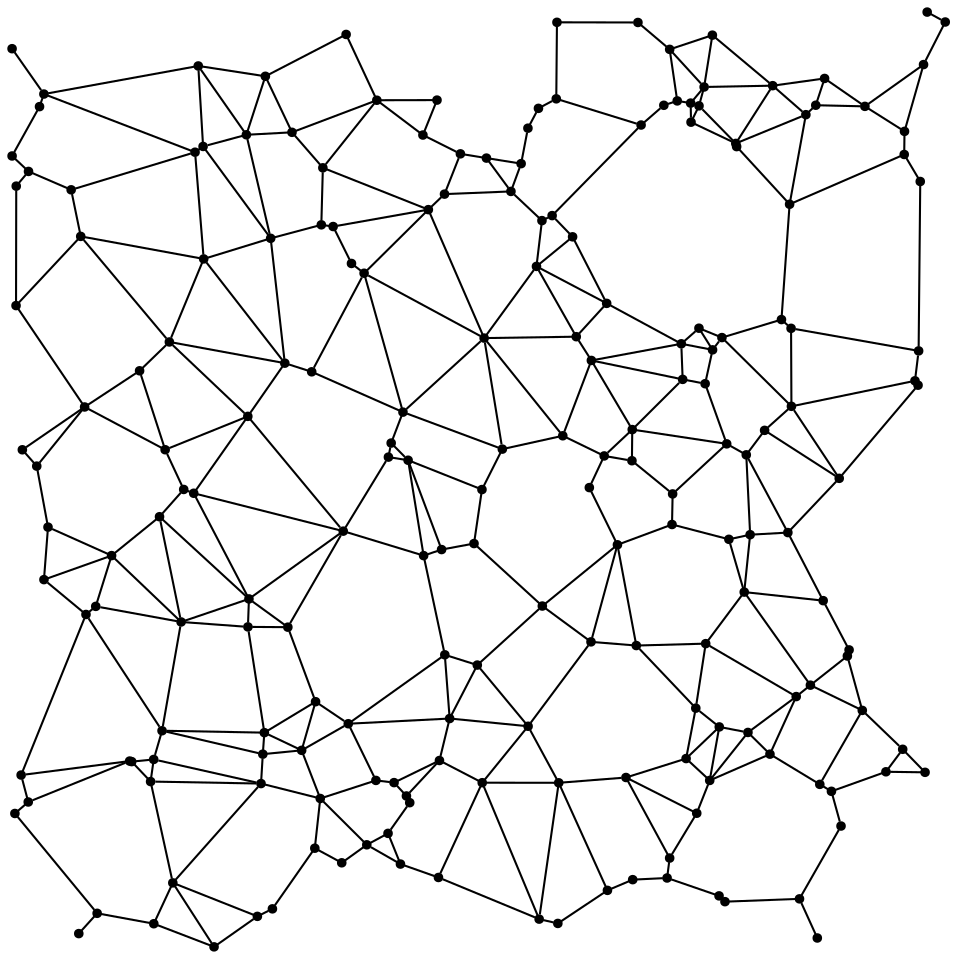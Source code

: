graph {
	graph [layout=nop, splines=line, bb="-0.39,0.25,450.16,451.58"];
	node [label="", shape=point, height=0.05, width=0.05];
	edge [len=1.00];
0--21; 0--70; 0--199; 1--12; 1--45; 1--63; 2--10; 2--50; 2--108; 2--161; 3--27; 3--31;
3--108; 3--175; 4--31; 4--66; 4--78; 4--85; 4--151; 5--41; 5--56; 5--93; 5--128; 5--196;
6--71; 6--190; 7--61; 7--150; 7--189; 8--117; 8--127; 8--153; 9--33; 9--52; 9--147; 10--36;
10--65; 10--161; 10--171; 11--19; 11--125; 11--138; 11--140; 12--41; 12--120; 12--128; 13--75; 13--127;
13--168; 14--56; 14--120; 14--128; 14--143; 15--111; 15--155; 15--183; 16--121; 16--180; 16--197; 17--102;
17--160; 17--182; 18--42; 18--154; 19--91; 19--125; 19--140; 19--149; 19--166; 19--197; 20--53; 20--76;
20--193; 21--125; 21--199; 22--37; 22--52; 22--83; 22--159; 23--70; 23--157; 23--162; 23--199; 24--39;
24--184; 25--74; 25--85; 25--119; 25--162; 26--42; 27--36; 27--146; 27--171; 28--100; 28--106; 28--188;
29--40; 29--67; 29--68; 30--60; 30--122; 30--175; 31--78; 31--108; 32--34; 32--47; 32--112; 32--126;
32--187; 33--68; 33--119; 33--147; 33--182; 34--112; 34--187; 35--98; 35--134; 35--141; 35--178; 36--161;
36--171; 37--72; 37--79; 37--126; 37--160; 38--158; 38--196; 38--197; 39--135; 39--193; 40--114; 41--63;
41--93; 41--164; 42--112; 43--120; 44--71; 44--107; 44--145; 45--62; 45--92; 46--63; 46--92; 46--104;
47--89; 47--126; 47--139; 48--98; 48--137; 48--144; 48--183; 49--129; 49--143; 50--65; 50--68; 50--124;
51--69; 51--151; 51--175; 52--83; 53--91; 53--173; 54--58; 54--110; 54--171; 55--86; 55--123; 55--156;
56--59; 56--128; 56--143; 57--81; 57--133; 57--163; 57--168; 58--73; 58--146; 58--195; 59--99; 59--129;
59--143; 60--195; 61--193; 62--192; 63--164; 64--85; 64--138; 64--157; 65--124; 66--86; 67--147; 68--119;
68--147; 69--122; 69--175; 69--194; 70--77; 70--81; 70--101; 70--133; 71--137; 72--97; 72--105; 72--163;
72--172; 73--130; 73--198; 74--105; 74--119; 74--162; 74--182; 75--84; 75--90; 75--117; 76--91; 76--180;
77--93; 77--101; 77--164; 77--176; 78--85; 78--119; 79--159; 79--191; 80--136; 80--185; 81--101; 81--118;
81--133; 81--168; 82--170; 82--180; 82--184; 83--103; 84--154; 84--169; 86--123; 86--140; 87--165; 87--174;
87--188; 88--95; 88--106; 88--113; 88--150; 88--189; 89--90; 89--126; 89--139; 90--97; 90--163; 90--168;
91--166; 91--173; 93--164; 93--167; 94--104; 94--164; 94--176; 95--142; 95--148; 95--189; 96--135; 96--150;
97--126; 97--163; 98--145; 99--129; 99--196; 99--197; 100--178; 100--188; 101--132; 102--103; 102--182; 104--152;
104--153; 104--176; 105--160; 105--162; 105--172; 106--113; 106--148; 106--178; 107--134; 108--161; 109--121; 109--129;
109--131; 110--130; 110--181; 111--123; 111--156; 111--194; 113--150; 114--124; 114--136; 115--137; 115--190; 115--194;
116--174; 117--127; 118--127; 118--132; 118--168; 120--192; 121--170; 122--190; 122--194; 123--155; 123--177; 125--149;
125--167; 127--168; 129--131; 130--198; 132--176; 133--172; 134--165; 137--145; 137--190; 138--199; 139--169; 140--177;
141--148; 142--148; 142--189; 144--183; 144--186; 146--175; 146--195; 148--178; 149--158; 149--167; 149--197; 151--156;
152--153; 154--169; 155--177; 155--186; 157--199; 163--172; 165--188; 166--173; 166--177; 170--180; 173--186; 177--186;
179--185; 181--185; 183--186; 187--191;

0 [pos="181.571528,236.641737"];
1 [pos="29.284281,364.948267"];
2 [pos="324.461878,91.947390"];
3 [pos="333.864080,147.112757"];
4 [pos="291.499441,194.559816"];
5 [pos="125.052901,341.661934"];
6 [pos="435.788806,271.163773"];
7 [pos="320.206836,407.622660"];
8 [pos="18.172855,203.033148"];
9 [pos="205.586850,34.870035"];
10 [pos="335.792427,81.445846"];
11 [pos="236.250021,240.483087"];
12 [pos="88.755656,382.996414"];
13 [pos="41.088157,164.995074"];
14 [pos="90.302008,424.399303"];
15 [pos="333.596993,271.873536"];
16 [pos="208.492700,362.881274"];
17 [pos="184.273463,80.406237"];
18 [pos="2.280324,65.589204"];
19 [pos="227.518994,293.779765"];
20 [pos="260.149020,352.571895"];
21 [pos="182.893359,243.389486"];
22 [pos="171.187327,50.551855"];
23 [pos="198.463805,189.360182"];
24 [pos="253.585003,404.050656"];
25 [pos="224.230217,136.829090"];
26 [pos="32.948161,7.931897"];
27 [pos="377.312178,121.703817"];
28 [pos="390.928312,418.400335"];
29 [pos="286.698891,28.681980"];
30 [pos="390.251298,167.747544"];
31 [pos="300.555516,146.195657"];
32 [pos="78.080477,32.280639"];
33 [pos="226.601894,80.360801"];
34 [pos="97.869843,1.572548"];
35 [pos="374.140566,358.018863"];
36 [pos="354.144443,104.485585"];
37 [pos="148.860008,72.783430"];
38 [pos="155.037440,347.323814"];
39 [pos="262.143612,408.622443"];
40 [pos="298.826130,33.825488"];
41 [pos="92.903193,331.774291"];
42 [pos="41.757386,17.667030"];
43 [pos="0.929768,432.685697"];
44 [pos="436.067365,287.628659"];
45 [pos="8.819337,373.770323"];
46 [pos="2.827862,309.374853"];
47 [pos="67.417640,80.908339"];
48 [pos="341.655492,294.019535"];
49 [pos="161.269141,439.525335"];
50 [pos="295.592083,82.861366"];
51 [pos="344.995858,197.188186"];
52 [pos="187.346951,41.307527"];
53 [pos="269.971616,342.384391"];
54 [pos="388.631341,79.566888"];
55 [pos="298.458494,234.909130"];
56 [pos="113.392376,391.361687"];
57 [pos="114.135081,155.149762"];
58 [pos="409.028717,115.064849"];
59 [pos="135.287119,392.547742"];
60 [pos="402.693507,144.106456"];
61 [pos="313.769726,405.521369"];
62 [pos="0.932969,381.187366"];
63 [pos="33.881369,342.588461"];
64 [pos="222.658560,195.150509"];
65 [pos="329.565456,65.702303"];
66 [pos="278.011876,222.012974"];
67 [pos="262.890489,12.810487"];
68 [pos="263.320501,80.313765"];
69 [pos="355.194878,199.403502"];
70 [pos="159.880652,201.105031"];
71 [pos="434.312632,273.273029"];
72 [pos="139.918378,95.899373"];
73 [pos="428.422791,96.398755"];
74 [pos="210.964221,111.161570"];
75 [pos="36.398157,161.109388"];
76 [pos="255.268026,350.167883"];
77 [pos="114.082417,256.200995"];
78 [pos="278.806908,147.963786"];
79 [pos="146.241116,48.917128"];
80 [pos="343.114295,23.258232"];
81 [pos="114.619432,168.577830"];
82 [pos="245.271206,377.509921"];
83 [pos="181.388317,56.043368"];
84 [pos="5.275345,84.034855"];
85 [pos="255.446869,165.155997"];
86 [pos="285.139886,237.211161"];
87 [pos="438.429026,425.058264"];
88 [pos="333.110533,414.303477"];
89 [pos="68.908679,91.526414"];
90 [pos="72.916707,105.306837"];
91 [pos="252.635802,328.184733"];
92 [pos="2.926379,366.718220"];
93 [pos="131.837387,281.733288"];
94 [pos="62.133665,278.078503"];
95 [pos="330.650416,405.247960"];
96 [pos="301.336735,445.269848"];
97 [pos="121.277450,94.059601"];
98 [pos="370.231429,302.665768"];
99 [pos="150.102969,375.506774"];
100 [pos="386.700622,405.549838"];
101 [pos="88.114431,219.292168"];
102 [pos="190.212659,73.995117"];
103 [pos="191.802092,70.774852"];
104 [pos="35.750254,260.710772"];
105 [pos="162.301266,108.666961"];
106 [pos="366.017608,414.937069"];
107 [pos="436.851694,368.943988"];
108 [pos="329.106948,116.140741"];
109 [pos="198.128936,391.240614"];
110 [pos="394.219244,76.231012"];
111 [pos="343.940234,243.007639"];
112 [pos="68.952520,12.669344"];
113 [pos="337.067240,439.183948"];
114 [pos="315.335112,34.621868"];
115 [pos="362.142382,249.487394"];
116 [pos="440.171707,450.256813"];
117 [pos="16.231222,177.836025"];
118 [pos="71.703590,208.033315"];
119 [pos="248.610877,107.453844"];
120 [pos="16.195746,410.912143"];
121 [pos="216.120805,382.213355"];
122 [pos="373.300872,200.424159"];
123 [pos="298.609002,249.859480"];
124 [pos="316.564899,44.189598"];
125 [pos="188.551754,258.235803"];
126 [pos="120.420610,79.943647"];
127 [pos="48.695102,189.373130"];
128 [pos="92.612992,385.762341"];
129 [pos="176.008738,407.948104"];
130 [pos="420.384210,85.602780"];
131 [pos="204.887158,408.007576"];
132 [pos="83.311253,221.118380"];
133 [pos="133.295261,155.014842"];
134 [pos="429.151695,381.906138"];
135 [pos="262.468687,445.347441"];
136 [pos="340.269941,26.041151"];
137 [pos="375.012456,261.022473"];
138 [pos="226.465310,221.073118"];
139 [pos="58.333612,90.481870"];
140 [pos="265.262716,246.885366"];
141 [pos="348.717673,385.683326"];
142 [pos="326.829014,397.412774"];
143 [pos="122.508115,419.442006"];
144 [pos="330.626775,298.516854"];
145 [pos="374.841769,298.462645"];
146 [pos="384.119633,127.180587"];
147 [pos="253.921881,14.882546"];
148 [pos="348.298967,387.217143"];
149 [pos="169.897388,324.902321"];
150 [pos="316.574941,432.366075"];
151 [pos="317.701422,204.296541"];
152 [pos="5.858886,240.165537"];
153 [pos="12.770674,232.324197"];
154 [pos="8.690315,71.104287"];
155 [pos="322.806066,273.953031"];
156 [pos="317.989653,218.975399"];
157 [pos="207.088016,192.270327"];
158 [pos="163.839833,329.596132"];
159 [pos="159.163992,41.918268"];
160 [pos="175.564645,81.457421"];
161 [pos="340.380913,107.135938"];
162 [pos="208.638008,141.754454"];
163 [pos="122.018484,104.388634"];
164 [pos="76.423257,291.915873"];
165 [pos="429.290955,392.998198"];
166 [pos="271.733607,294.444037"];
167 [pos="144.746399,277.592494"];
168 [pos="82.061234,157.517073"];
169 [pos="57.368350,90.751549"];
170 [pos="228.621360,380.174417"];
171 [pos="364.704580,94.062673"];
172 [pos="146.601475,119.244256"];
173 [pos="286.332999,310.441308"];
174 [pos="448.840388,445.496991"];
175 [pos="352.359576,171.856693"];
176 [pos="74.406072,240.192149"];
177 [pos="278.992631,283.044080"];
178 [pos="381.946603,401.011116"];
179 [pos="387.432714,5.821520"];
180 [pos="240.378648,364.175330"];
181 [pos="398.819718,59.563915"];
182 [pos="206.071027,91.017777"];
183 [pos="337.156409,288.132261"];
184 [pos="248.534850,394.524760"];
185 [pos="378.883811,24.607870"];
186 [pos="322.150836,291.040051"];
187 [pos="118.670542,16.203971"];
188 [pos="410.284307,405.003542"];
189 [pos="326.645279,406.576355"];
190 [pos="397.952193,226.456514"];
191 [pos="125.884707,19.809925"];
192 [pos="14.100323,404.877339"];
193 [pos="302.854005,396.046926"];
194 [pos="353.340114,237.738379"];
195 [pos="401.868447,141.170422"];
196 [pos="149.365369,348.139824"];
197 [pos="200.734338,355.436396"];
198 [pos="439.157601,85.342407"];
199 [pos="191.020317,235.144111"];
}
